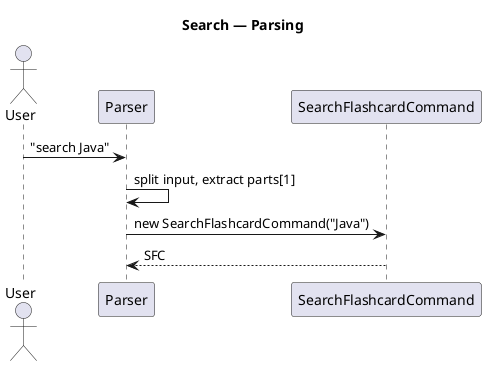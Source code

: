 @startuml
title Search — Parsing

actor User
participant "Parser" as P
participant "SearchFlashcardCommand" as SFC

User -> P : "search Java"
P -> P : split input, extract parts[1]
P -> SFC : new SearchFlashcardCommand("Java")
return SFC
@enduml